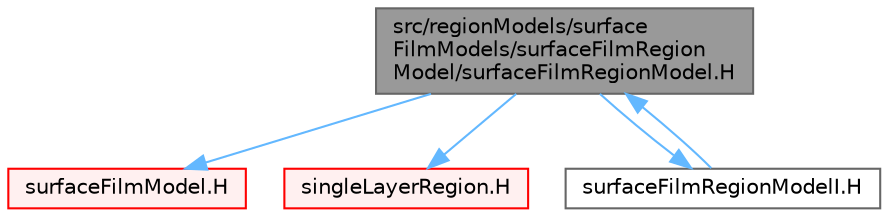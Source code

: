 digraph "src/regionModels/surfaceFilmModels/surfaceFilmRegionModel/surfaceFilmRegionModel.H"
{
 // LATEX_PDF_SIZE
  bgcolor="transparent";
  edge [fontname=Helvetica,fontsize=10,labelfontname=Helvetica,labelfontsize=10];
  node [fontname=Helvetica,fontsize=10,shape=box,height=0.2,width=0.4];
  Node1 [id="Node000001",label="src/regionModels/surface\lFilmModels/surfaceFilmRegion\lModel/surfaceFilmRegionModel.H",height=0.2,width=0.4,color="gray40", fillcolor="grey60", style="filled", fontcolor="black",tooltip=" "];
  Node1 -> Node2 [id="edge1_Node000001_Node000002",color="steelblue1",style="solid",tooltip=" "];
  Node2 [id="Node000002",label="surfaceFilmModel.H",height=0.2,width=0.4,color="red", fillcolor="#FFF0F0", style="filled",URL="$surfaceFilmModel_8H.html",tooltip=" "];
  Node1 -> Node380 [id="edge2_Node000001_Node000380",color="steelblue1",style="solid",tooltip=" "];
  Node380 [id="Node000380",label="singleLayerRegion.H",height=0.2,width=0.4,color="red", fillcolor="#FFF0F0", style="filled",URL="$singleLayerRegion_8H.html",tooltip=" "];
  Node1 -> Node424 [id="edge3_Node000001_Node000424",color="steelblue1",style="solid",tooltip=" "];
  Node424 [id="Node000424",label="surfaceFilmRegionModelI.H",height=0.2,width=0.4,color="grey40", fillcolor="white", style="filled",URL="$surfaceFilmRegionModelI_8H.html",tooltip=" "];
  Node424 -> Node1 [id="edge4_Node000424_Node000001",color="steelblue1",style="solid",tooltip=" "];
}
